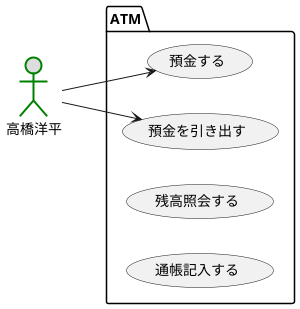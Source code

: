@startuml 例題1
left to right direction
actor 高橋洋平 #DDD;line:Green;line.bold;
package ATM {
usecase 預金する
usecase 預金を引き出す
usecase 残高照会する
usecase 通帳記入する
}
高橋洋平 --> 預金する
高橋洋平 --> 預金を引き出す
@enduml